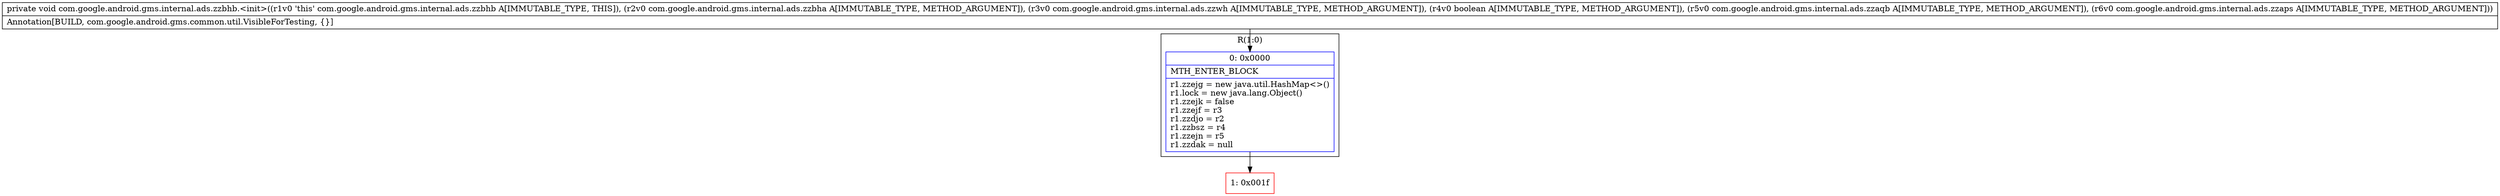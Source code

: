 digraph "CFG forcom.google.android.gms.internal.ads.zzbhb.\<init\>(Lcom\/google\/android\/gms\/internal\/ads\/zzbha;Lcom\/google\/android\/gms\/internal\/ads\/zzwh;ZLcom\/google\/android\/gms\/internal\/ads\/zzaqb;Lcom\/google\/android\/gms\/internal\/ads\/zzaps;)V" {
subgraph cluster_Region_429056795 {
label = "R(1:0)";
node [shape=record,color=blue];
Node_0 [shape=record,label="{0\:\ 0x0000|MTH_ENTER_BLOCK\l|r1.zzejg = new java.util.HashMap\<\>()\lr1.lock = new java.lang.Object()\lr1.zzejk = false\lr1.zzejf = r3\lr1.zzdjo = r2\lr1.zzbsz = r4\lr1.zzejn = r5\lr1.zzdak = null\l}"];
}
Node_1 [shape=record,color=red,label="{1\:\ 0x001f}"];
MethodNode[shape=record,label="{private void com.google.android.gms.internal.ads.zzbhb.\<init\>((r1v0 'this' com.google.android.gms.internal.ads.zzbhb A[IMMUTABLE_TYPE, THIS]), (r2v0 com.google.android.gms.internal.ads.zzbha A[IMMUTABLE_TYPE, METHOD_ARGUMENT]), (r3v0 com.google.android.gms.internal.ads.zzwh A[IMMUTABLE_TYPE, METHOD_ARGUMENT]), (r4v0 boolean A[IMMUTABLE_TYPE, METHOD_ARGUMENT]), (r5v0 com.google.android.gms.internal.ads.zzaqb A[IMMUTABLE_TYPE, METHOD_ARGUMENT]), (r6v0 com.google.android.gms.internal.ads.zzaps A[IMMUTABLE_TYPE, METHOD_ARGUMENT]))  | Annotation[BUILD, com.google.android.gms.common.util.VisibleForTesting, \{\}]\l}"];
MethodNode -> Node_0;
Node_0 -> Node_1;
}

